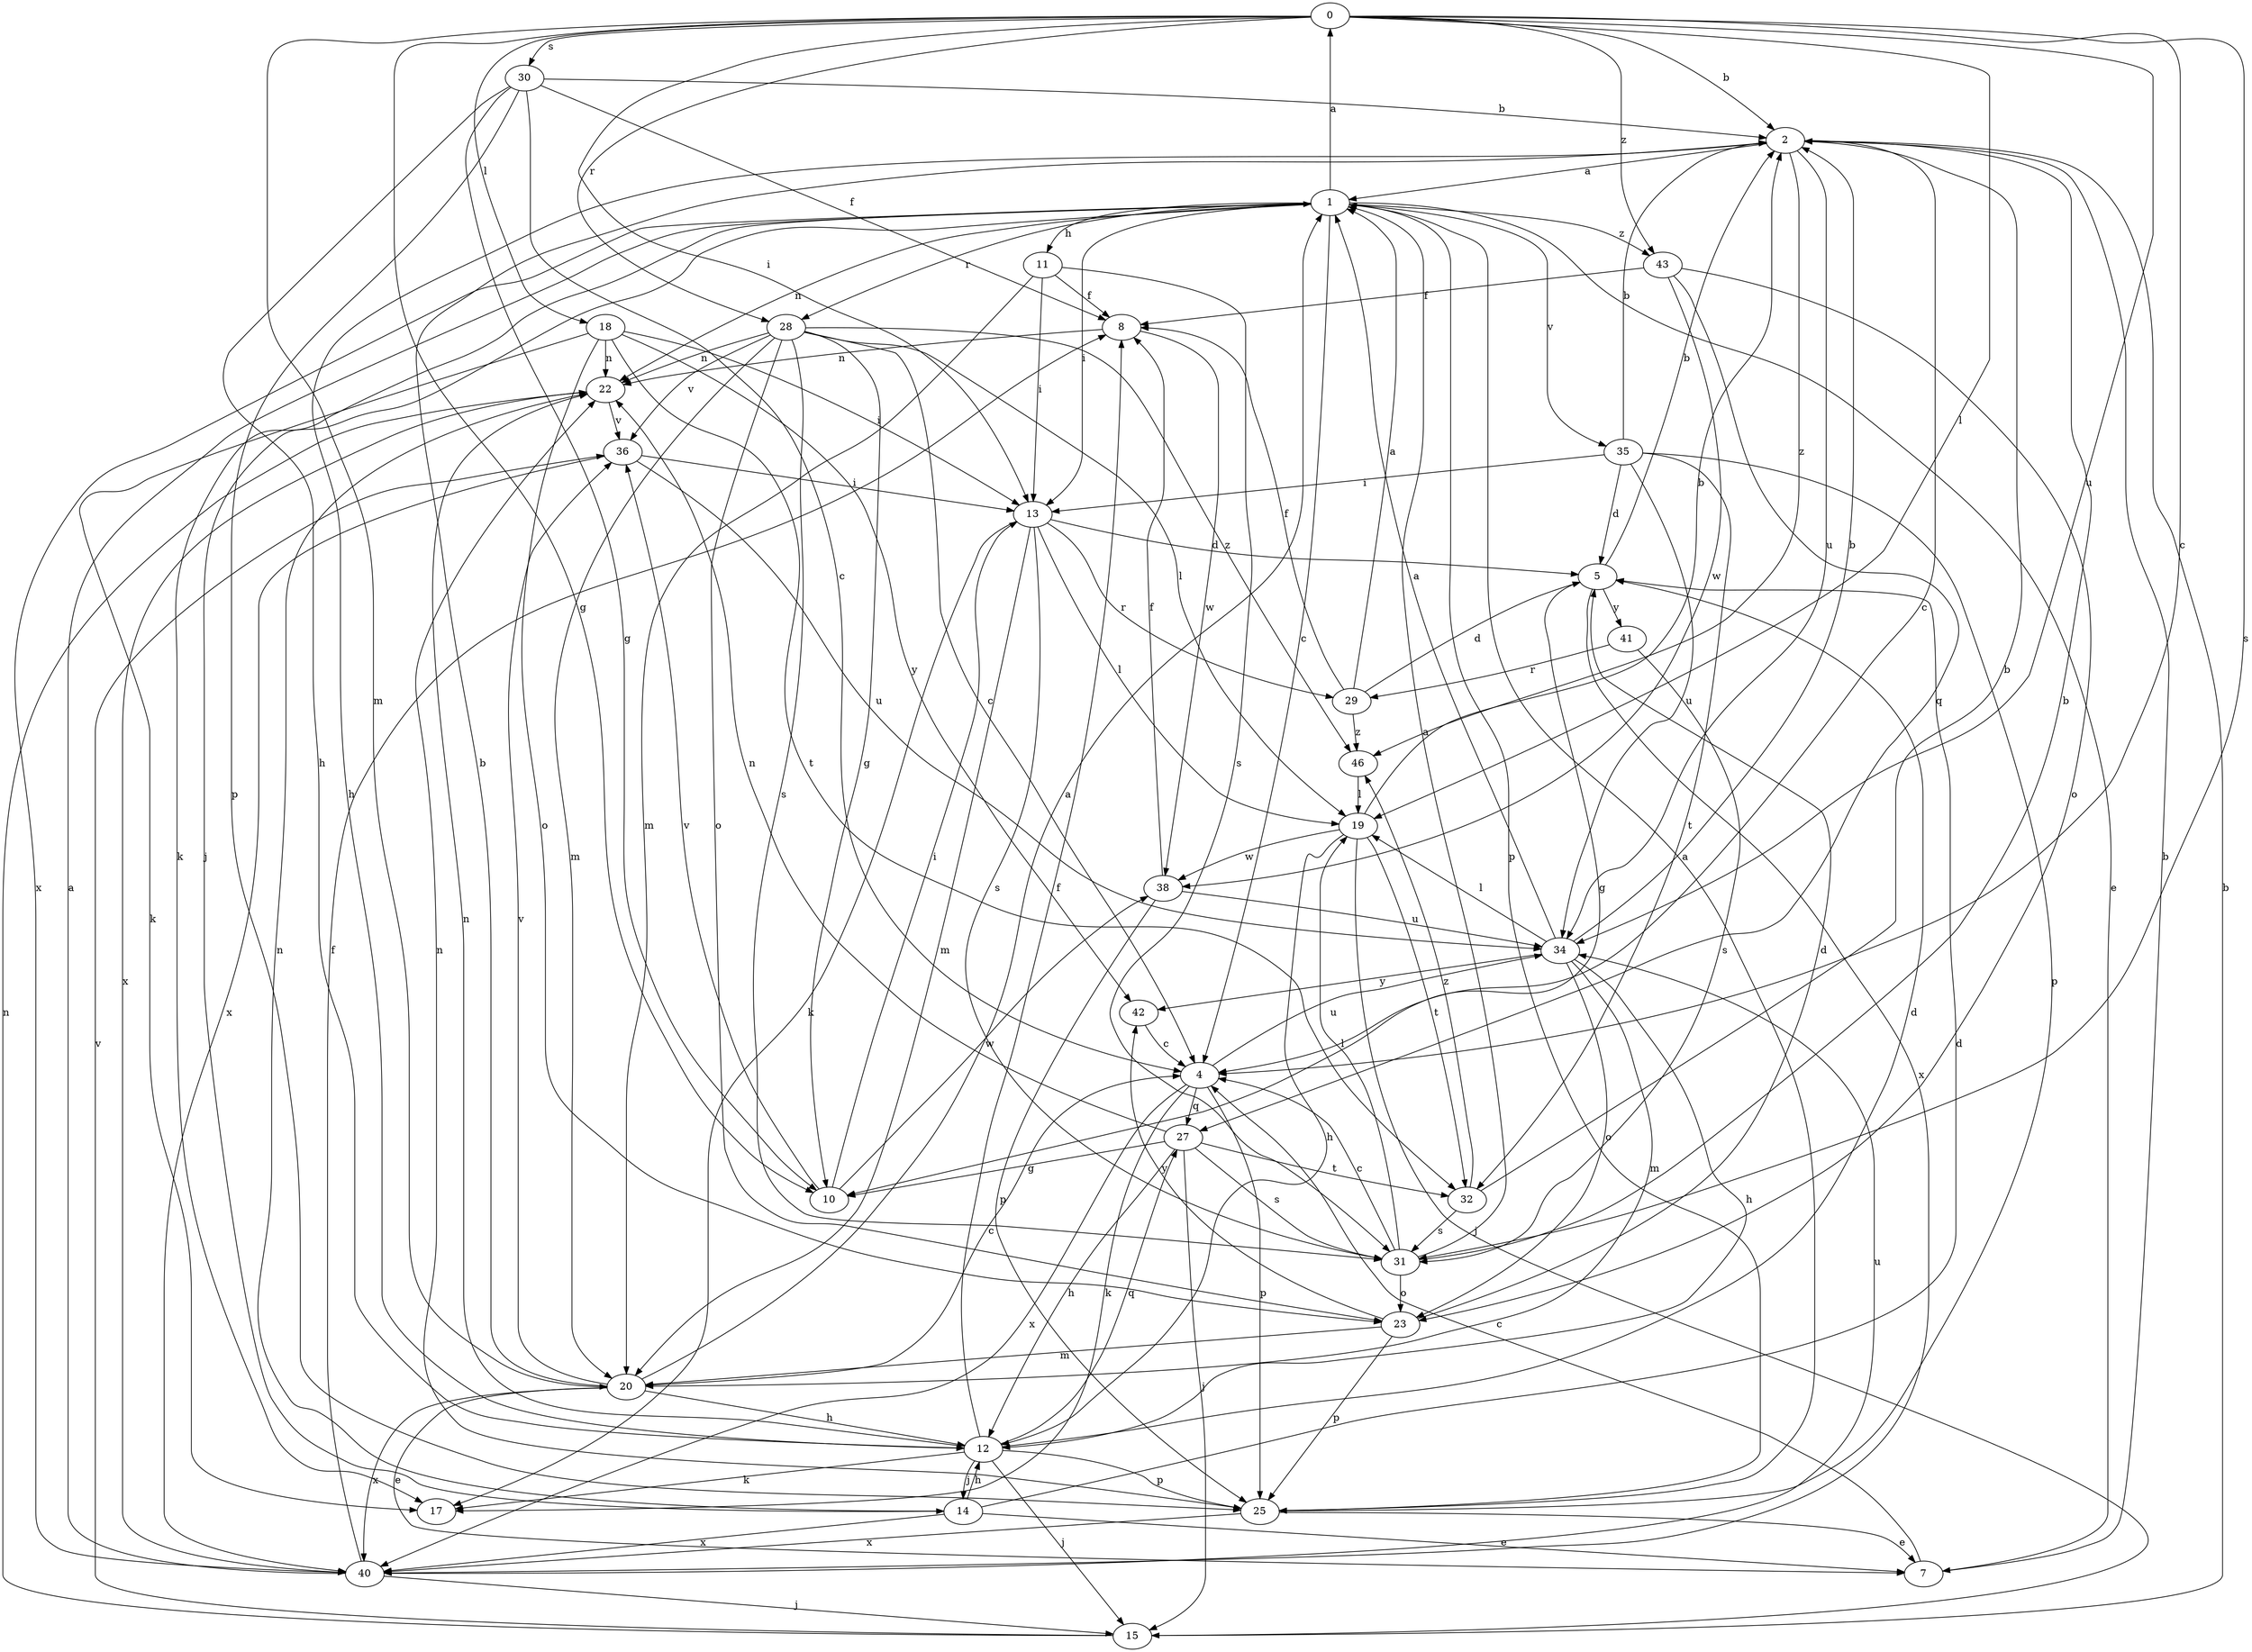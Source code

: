strict digraph  {
0;
1;
2;
4;
5;
7;
8;
10;
11;
12;
13;
14;
15;
17;
18;
19;
20;
22;
23;
25;
27;
28;
29;
30;
31;
32;
34;
35;
36;
38;
40;
41;
42;
43;
46;
0 -> 2  [label=b];
0 -> 4  [label=c];
0 -> 10  [label=g];
0 -> 13  [label=i];
0 -> 18  [label=l];
0 -> 19  [label=l];
0 -> 20  [label=m];
0 -> 28  [label=r];
0 -> 30  [label=s];
0 -> 31  [label=s];
0 -> 34  [label=u];
0 -> 43  [label=z];
1 -> 0  [label=a];
1 -> 4  [label=c];
1 -> 7  [label=e];
1 -> 11  [label=h];
1 -> 13  [label=i];
1 -> 14  [label=j];
1 -> 17  [label=k];
1 -> 22  [label=n];
1 -> 25  [label=p];
1 -> 28  [label=r];
1 -> 35  [label=v];
1 -> 40  [label=x];
1 -> 43  [label=z];
2 -> 1  [label=a];
2 -> 4  [label=c];
2 -> 12  [label=h];
2 -> 34  [label=u];
2 -> 46  [label=z];
4 -> 17  [label=k];
4 -> 25  [label=p];
4 -> 27  [label=q];
4 -> 34  [label=u];
4 -> 40  [label=x];
5 -> 2  [label=b];
5 -> 10  [label=g];
5 -> 40  [label=x];
5 -> 41  [label=y];
7 -> 2  [label=b];
7 -> 4  [label=c];
8 -> 22  [label=n];
8 -> 38  [label=w];
10 -> 13  [label=i];
10 -> 36  [label=v];
10 -> 38  [label=w];
11 -> 8  [label=f];
11 -> 13  [label=i];
11 -> 20  [label=m];
11 -> 31  [label=s];
12 -> 5  [label=d];
12 -> 8  [label=f];
12 -> 14  [label=j];
12 -> 15  [label=j];
12 -> 17  [label=k];
12 -> 22  [label=n];
12 -> 25  [label=p];
12 -> 27  [label=q];
13 -> 5  [label=d];
13 -> 17  [label=k];
13 -> 19  [label=l];
13 -> 20  [label=m];
13 -> 29  [label=r];
13 -> 31  [label=s];
14 -> 5  [label=d];
14 -> 7  [label=e];
14 -> 12  [label=h];
14 -> 22  [label=n];
14 -> 40  [label=x];
15 -> 2  [label=b];
15 -> 22  [label=n];
15 -> 36  [label=v];
18 -> 13  [label=i];
18 -> 17  [label=k];
18 -> 22  [label=n];
18 -> 23  [label=o];
18 -> 32  [label=t];
18 -> 42  [label=y];
19 -> 2  [label=b];
19 -> 12  [label=h];
19 -> 15  [label=j];
19 -> 32  [label=t];
19 -> 38  [label=w];
20 -> 1  [label=a];
20 -> 2  [label=b];
20 -> 4  [label=c];
20 -> 7  [label=e];
20 -> 12  [label=h];
20 -> 36  [label=v];
20 -> 40  [label=x];
22 -> 36  [label=v];
22 -> 40  [label=x];
23 -> 5  [label=d];
23 -> 20  [label=m];
23 -> 25  [label=p];
23 -> 42  [label=y];
25 -> 1  [label=a];
25 -> 7  [label=e];
25 -> 22  [label=n];
25 -> 40  [label=x];
27 -> 10  [label=g];
27 -> 12  [label=h];
27 -> 15  [label=j];
27 -> 22  [label=n];
27 -> 31  [label=s];
27 -> 32  [label=t];
28 -> 4  [label=c];
28 -> 10  [label=g];
28 -> 19  [label=l];
28 -> 20  [label=m];
28 -> 22  [label=n];
28 -> 23  [label=o];
28 -> 31  [label=s];
28 -> 36  [label=v];
28 -> 46  [label=z];
29 -> 1  [label=a];
29 -> 5  [label=d];
29 -> 8  [label=f];
29 -> 46  [label=z];
30 -> 2  [label=b];
30 -> 4  [label=c];
30 -> 8  [label=f];
30 -> 10  [label=g];
30 -> 12  [label=h];
30 -> 25  [label=p];
31 -> 1  [label=a];
31 -> 2  [label=b];
31 -> 4  [label=c];
31 -> 19  [label=l];
31 -> 23  [label=o];
32 -> 2  [label=b];
32 -> 31  [label=s];
32 -> 46  [label=z];
34 -> 1  [label=a];
34 -> 2  [label=b];
34 -> 12  [label=h];
34 -> 19  [label=l];
34 -> 20  [label=m];
34 -> 23  [label=o];
34 -> 42  [label=y];
35 -> 2  [label=b];
35 -> 5  [label=d];
35 -> 13  [label=i];
35 -> 25  [label=p];
35 -> 32  [label=t];
35 -> 34  [label=u];
36 -> 13  [label=i];
36 -> 34  [label=u];
36 -> 40  [label=x];
38 -> 8  [label=f];
38 -> 25  [label=p];
38 -> 34  [label=u];
40 -> 1  [label=a];
40 -> 8  [label=f];
40 -> 15  [label=j];
40 -> 34  [label=u];
41 -> 29  [label=r];
41 -> 31  [label=s];
42 -> 4  [label=c];
43 -> 8  [label=f];
43 -> 23  [label=o];
43 -> 27  [label=q];
43 -> 38  [label=w];
46 -> 19  [label=l];
}
